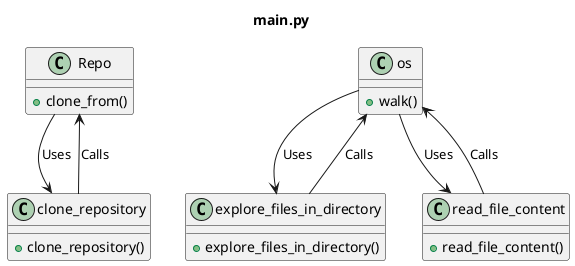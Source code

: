 @startuml
title main.py

class Repo {
    + clone_from()
}

class os {
    + walk()
}

class clone_repository {
    + clone_repository()
}

class explore_files_in_directory {
    + explore_files_in_directory()
}

class read_file_content {
    + read_file_content()
}

Repo --> clone_repository : Uses
os --> explore_files_in_directory : Uses
os --> read_file_content : Uses
clone_repository --> Repo : Calls
explore_files_in_directory --> os : Calls
read_file_content --> os : Calls

@enduml
